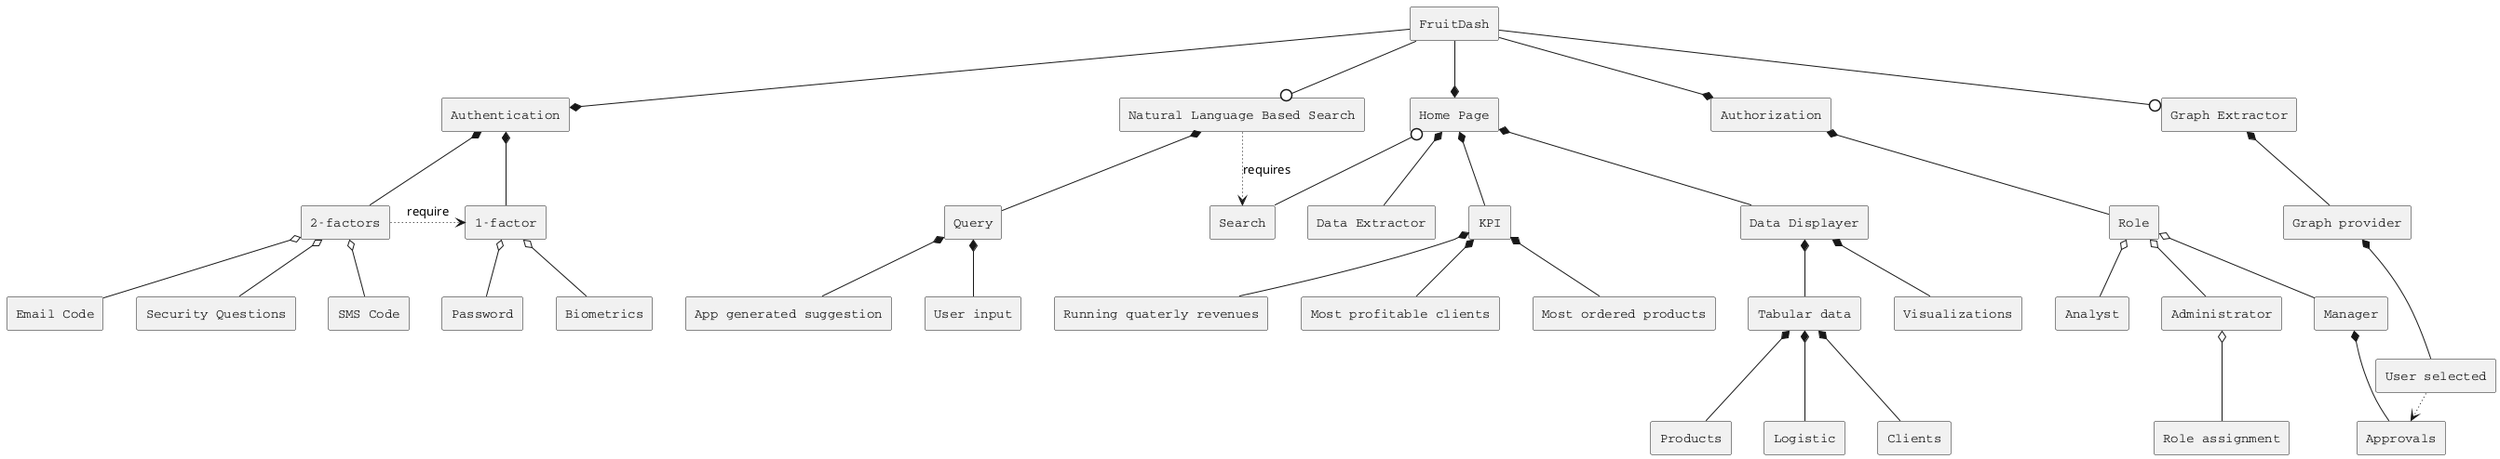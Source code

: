 @startuml

' Layer 0 rectangle
rectangle "FruitDash" as FD

' Layer 1 rectangles
rectangle "Authentication" as AUTHC
rectangle "Authorization" as AUTHR
rectangle "Home Page" as HP
rectangle "Graph Extractor" as GE
rectangle "Natural Language Based Search" as NLBS

FD --* AUTHC
FD --* AUTHR
FD --* HP
' FD --* DD
' FD --* DE
FD --0 GE
FD --0 NLBS

' Layer 2 rectangles
rectangle "1-factor" as 1F
rectangle "2-factors" as 2F
AUTHC *-- 1F
AUTHC *-- 2F
2F -[dotted]> 1F : require

rectangle "Role" as ROLE
AUTHR *-- ROLE

rectangle "Search" as SEARCH
rectangle "Data Displayer" as DD
rectangle "Data Extractor" as DE
rectangle "KPI" as KPI
HP 0-- SEARCH
HP *-- KPI
HP *-- DD
HP *-- DE
NLBS -[dotted]> SEARCH : requires

rectangle "Graph provider" as GP
GE *-- GP

rectangle "Query" as QUE
NLBS *-- QUE

' Layer 3 rectangles
rectangle "Password" as PWD
rectangle "Biometrics" AS BIO
rectangle "SMS Code" as SMS
rectangle "Email Code" as EMAIL
rectangle "Security Questions" as SQ
1F o-- PWD
1F o-- BIO
2F o-- SMS
2F o-- EMAIL
2F o-- SQ

rectangle "Tabular data" as LD
rectangle "Visualizations" as VIS
DD *-- LD
DD *-- VIS

rectangle "Analyst" as ANA
rectangle "Manager" as MAN
rectangle "Administrator" as ADMIN
ROLE o-- ANA
ROLE o-- MAN
ROLE o-- ADMIN

rectangle "User input" as UI
rectangle "App generated suggestion" as AGS
QUE *-- UI
QUE *-- AGS

rectangle "User selected" as US
GP *-- US

' Layer 4 rectangles
rectangle "Approvals" as APPR
rectangle "Role assignment" as ROASS
MAN *-- APPR
ADMIN O-- ROASS
US -[dotted]> APPR : requires

rectangle "Products" as PROD
rectangle "Logistic" as LOG
rectangle "Clients" as CLI
LD *-- PROD
LD *-- LOG
LD *-- CLI

rectangle "Most profitable clients" as MPC
rectangle "Most ordered products" as MOP 
rectangle "Running quaterly revenues" as RYR 
KPI *-- MPC
KPI *-- MOP
KPI *-- RYR

skinparam monochrome true
skinparam shadowing false
skinparam defaultFontName Courier
@enduml